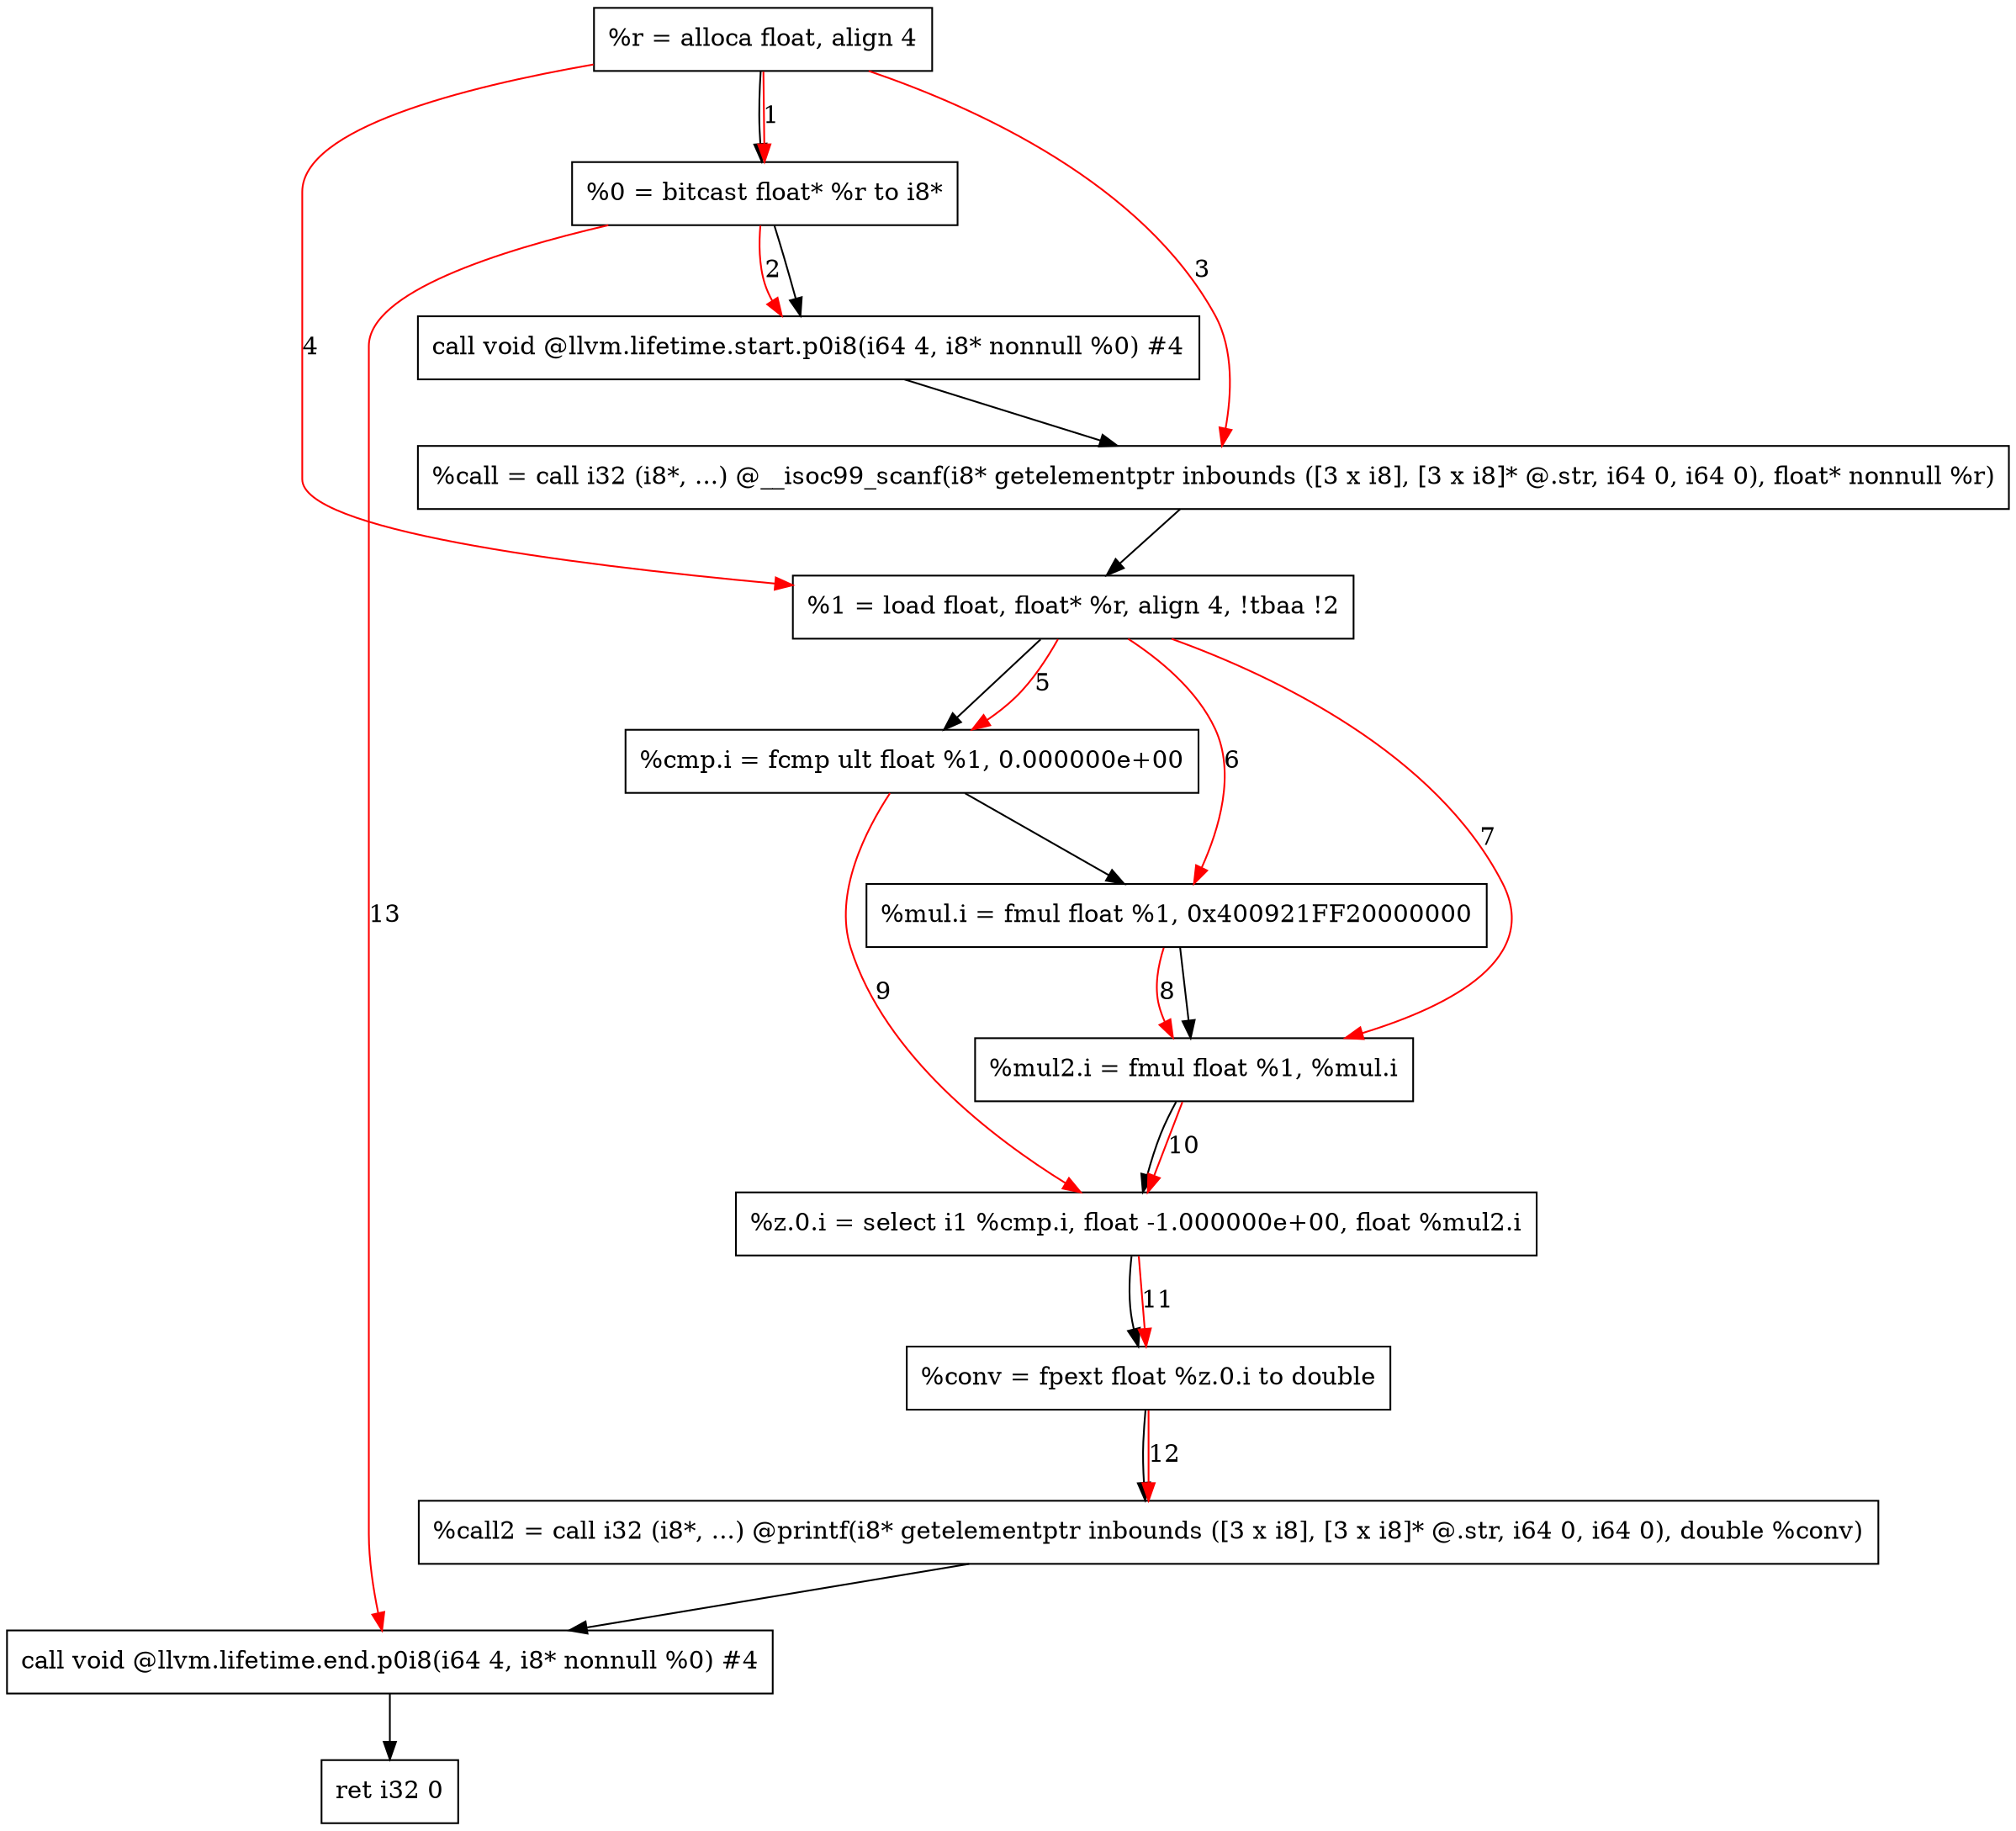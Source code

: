 digraph "CDFG for'main' function" {
	Node0x55b9b1640908[shape=record, label="  %r = alloca float, align 4"]
	Node0x55b9b1640f98[shape=record, label="  %0 = bitcast float* %r to i8*"]
	Node0x55b9b16411d8[shape=record, label="  call void @llvm.lifetime.start.p0i8(i64 4, i8* nonnull %0) #4"]
	Node0x55b9b16415e8[shape=record, label="  %call = call i32 (i8*, ...) @__isoc99_scanf(i8* getelementptr inbounds ([3 x i8], [3 x i8]* @.str, i64 0, i64 0), float* nonnull %r)"]
	Node0x55b9b16416a8[shape=record, label="  %1 = load float, float* %r, align 4, !tbaa !2"]
	Node0x55b9b16425d0[shape=record, label="  %cmp.i = fcmp ult float %1, 0.000000e+00"]
	Node0x55b9b1642640[shape=record, label="  %mul.i = fmul float %1, 0x400921FF20000000"]
	Node0x55b9b16426d0[shape=record, label="  %mul2.i = fmul float %1, %mul.i"]
	Node0x55b9b1642798[shape=record, label="  %z.0.i = select i1 %cmp.i, float -1.000000e+00, float %mul2.i"]
	Node0x55b9b16427f8[shape=record, label="  %conv = fpext float %z.0.i to double"]
	Node0x55b9b16429e8[shape=record, label="  %call2 = call i32 (i8*, ...) @printf(i8* getelementptr inbounds ([3 x i8], [3 x i8]* @.str, i64 0, i64 0), double %conv)"]
	Node0x55b9b1642bb8[shape=record, label="  call void @llvm.lifetime.end.p0i8(i64 4, i8* nonnull %0) #4"]
	Node0x55b9b1642c78[shape=record, label="  ret i32 0"]
	Node0x55b9b1640908 -> Node0x55b9b1640f98
	Node0x55b9b1640f98 -> Node0x55b9b16411d8
	Node0x55b9b16411d8 -> Node0x55b9b16415e8
	Node0x55b9b16415e8 -> Node0x55b9b16416a8
	Node0x55b9b16416a8 -> Node0x55b9b16425d0
	Node0x55b9b16425d0 -> Node0x55b9b1642640
	Node0x55b9b1642640 -> Node0x55b9b16426d0
	Node0x55b9b16426d0 -> Node0x55b9b1642798
	Node0x55b9b1642798 -> Node0x55b9b16427f8
	Node0x55b9b16427f8 -> Node0x55b9b16429e8
	Node0x55b9b16429e8 -> Node0x55b9b1642bb8
	Node0x55b9b1642bb8 -> Node0x55b9b1642c78
edge [color=red]
	Node0x55b9b1640908 -> Node0x55b9b1640f98[label="1"]
	Node0x55b9b1640f98 -> Node0x55b9b16411d8[label="2"]
	Node0x55b9b1640908 -> Node0x55b9b16415e8[label="3"]
	Node0x55b9b1640908 -> Node0x55b9b16416a8[label="4"]
	Node0x55b9b16416a8 -> Node0x55b9b16425d0[label="5"]
	Node0x55b9b16416a8 -> Node0x55b9b1642640[label="6"]
	Node0x55b9b16416a8 -> Node0x55b9b16426d0[label="7"]
	Node0x55b9b1642640 -> Node0x55b9b16426d0[label="8"]
	Node0x55b9b16425d0 -> Node0x55b9b1642798[label="9"]
	Node0x55b9b16426d0 -> Node0x55b9b1642798[label="10"]
	Node0x55b9b1642798 -> Node0x55b9b16427f8[label="11"]
	Node0x55b9b16427f8 -> Node0x55b9b16429e8[label="12"]
	Node0x55b9b1640f98 -> Node0x55b9b1642bb8[label="13"]
}
